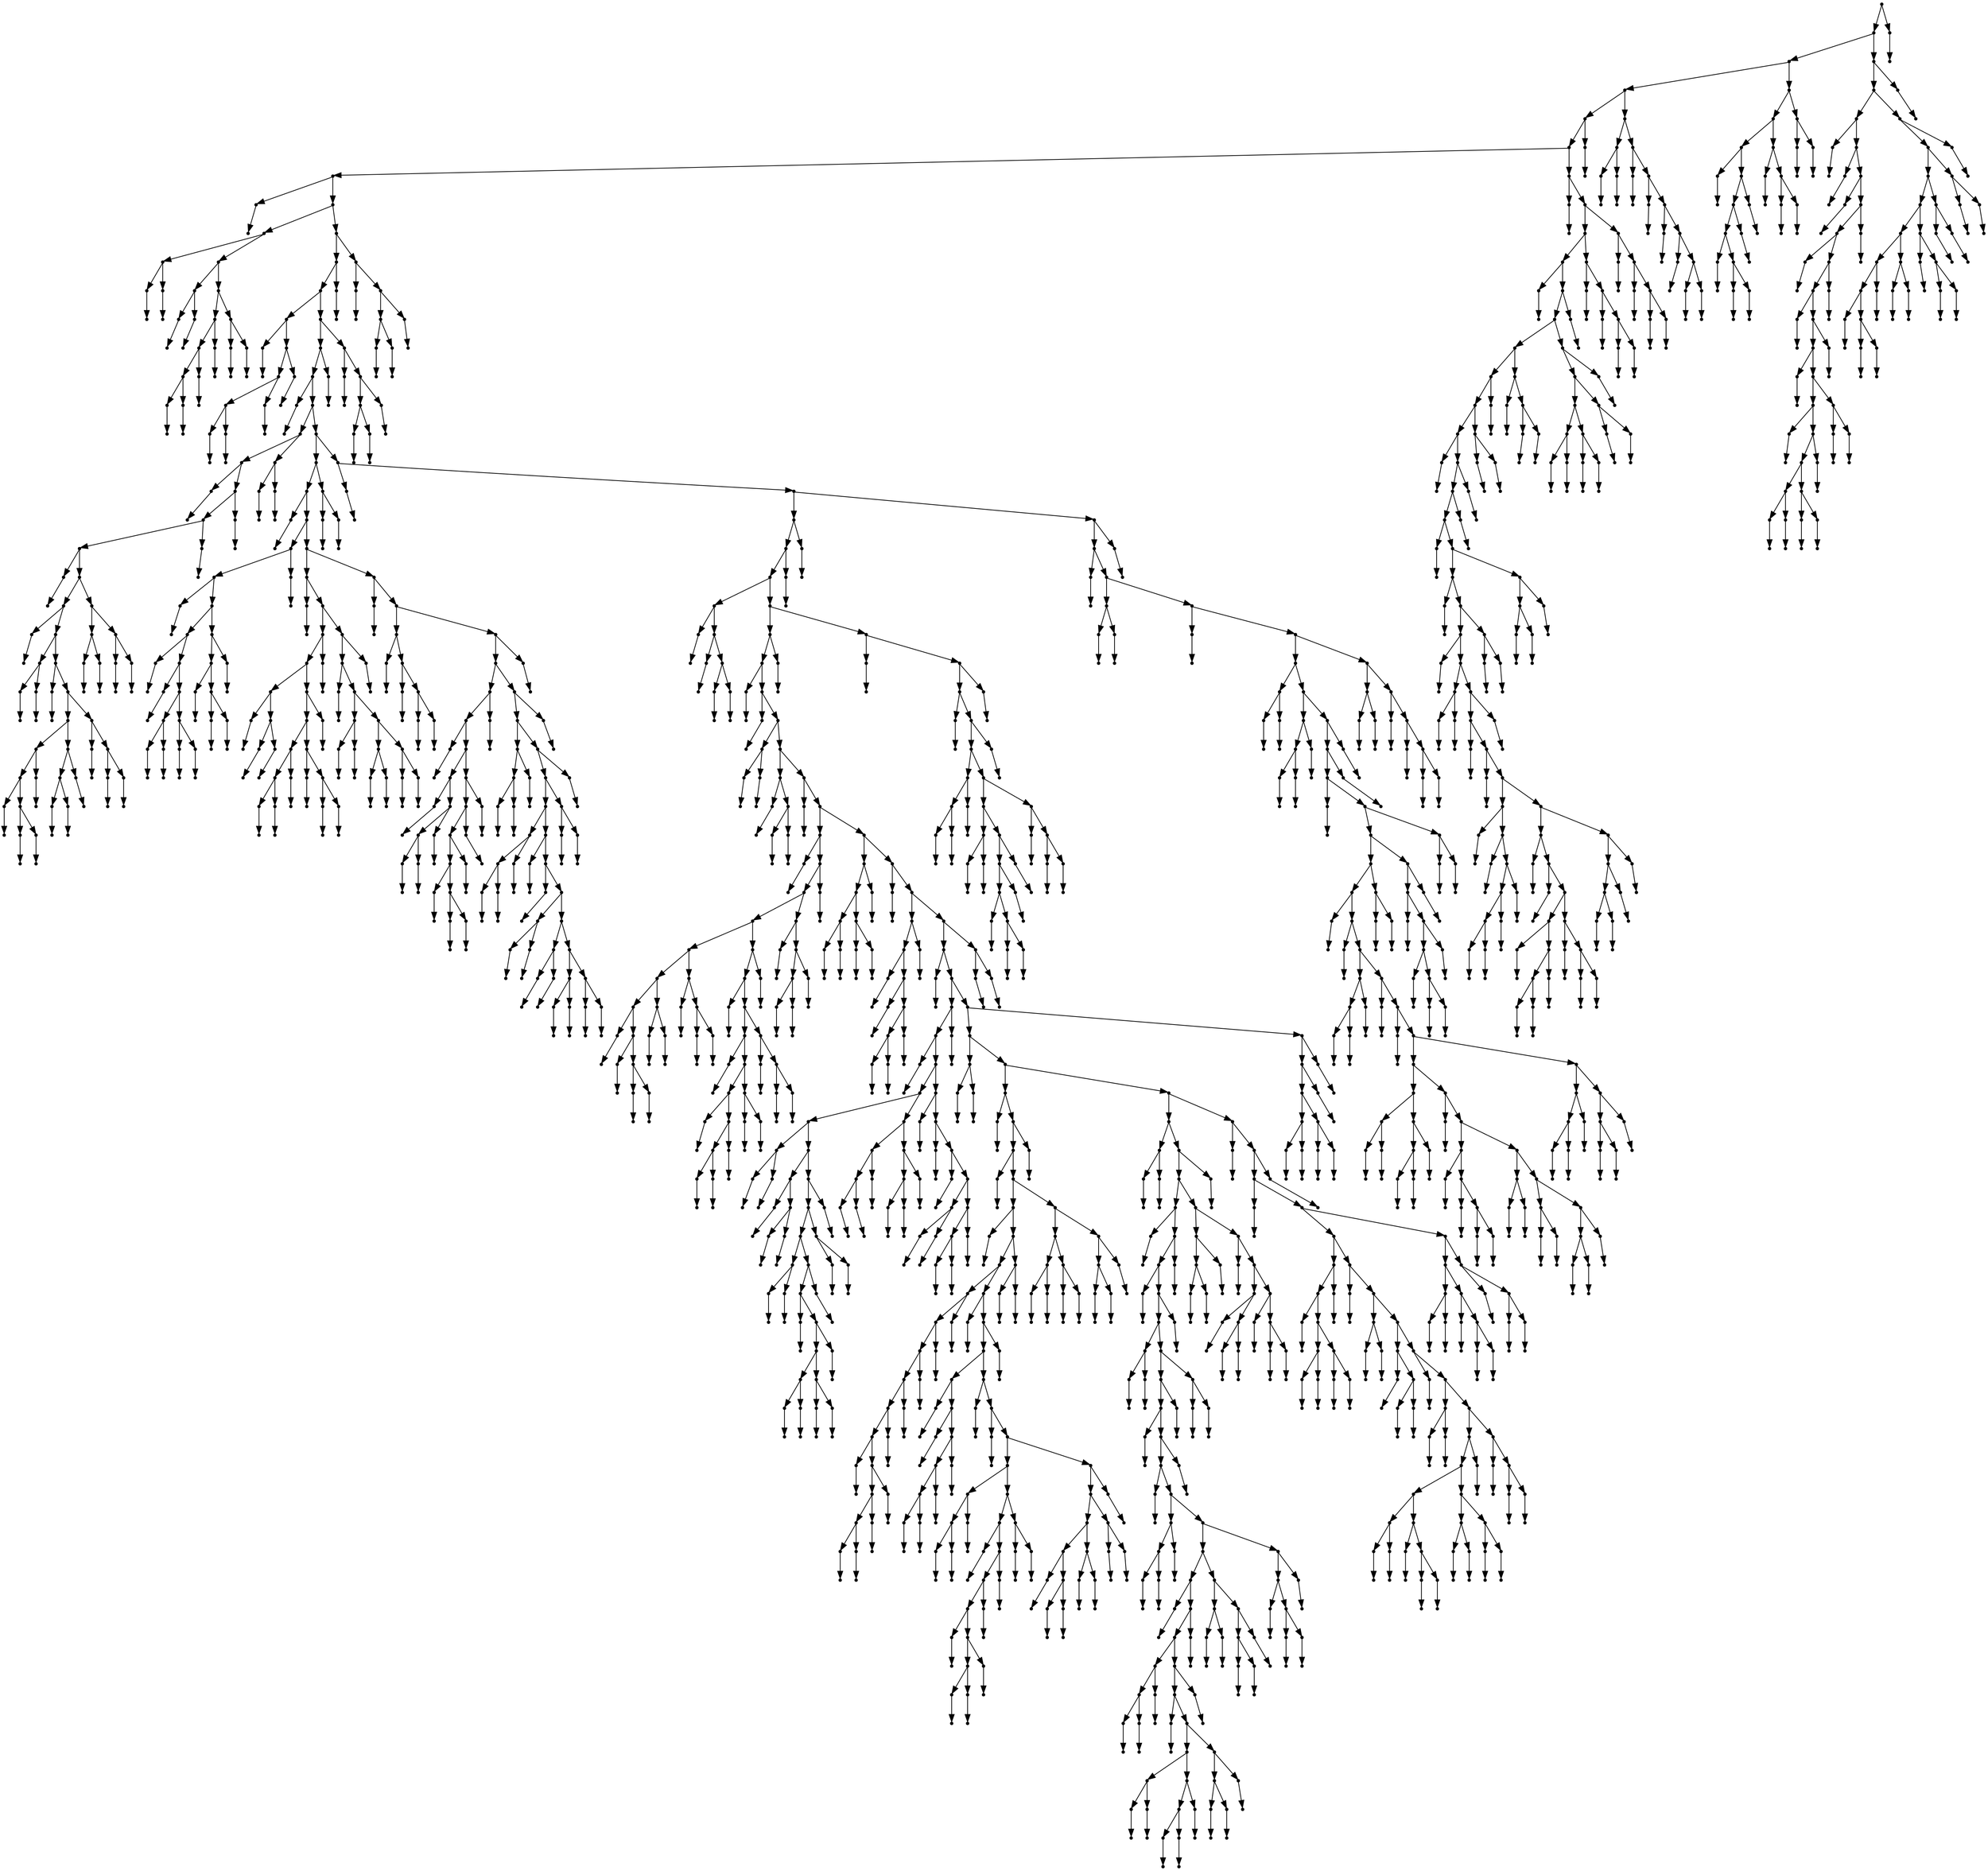 digraph {
  1663 [shape=point];
  1660 [shape=point];
  1564 [shape=point];
  1531 [shape=point];
  1507 [shape=point];
  1504 [shape=point];
  1327 [shape=point];
  1 [shape=point];
  0 [shape=point];
  1326 [shape=point];
  30 [shape=point];
  6 [shape=point];
  3 [shape=point];
  2 [shape=point];
  5 [shape=point];
  4 [shape=point];
  29 [shape=point];
  11 [shape=point];
  8 [shape=point];
  7 [shape=point];
  10 [shape=point];
  9 [shape=point];
  28 [shape=point];
  22 [shape=point];
  19 [shape=point];
  16 [shape=point];
  13 [shape=point];
  12 [shape=point];
  15 [shape=point];
  14 [shape=point];
  18 [shape=point];
  17 [shape=point];
  21 [shape=point];
  20 [shape=point];
  27 [shape=point];
  24 [shape=point];
  23 [shape=point];
  26 [shape=point];
  25 [shape=point];
  1325 [shape=point];
  1313 [shape=point];
  1310 [shape=point];
  44 [shape=point];
  32 [shape=point];
  31 [shape=point];
  43 [shape=point];
  40 [shape=point];
  37 [shape=point];
  34 [shape=point];
  33 [shape=point];
  36 [shape=point];
  35 [shape=point];
  39 [shape=point];
  38 [shape=point];
  42 [shape=point];
  41 [shape=point];
  1309 [shape=point];
  1297 [shape=point];
  1294 [shape=point];
  46 [shape=point];
  45 [shape=point];
  1293 [shape=point];
  117 [shape=point];
  111 [shape=point];
  48 [shape=point];
  47 [shape=point];
  110 [shape=point];
  107 [shape=point];
  104 [shape=point];
  50 [shape=point];
  49 [shape=point];
  103 [shape=point];
  91 [shape=point];
  52 [shape=point];
  51 [shape=point];
  90 [shape=point];
  57 [shape=point];
  54 [shape=point];
  53 [shape=point];
  56 [shape=point];
  55 [shape=point];
  89 [shape=point];
  59 [shape=point];
  58 [shape=point];
  88 [shape=point];
  79 [shape=point];
  70 [shape=point];
  67 [shape=point];
  61 [shape=point];
  60 [shape=point];
  66 [shape=point];
  63 [shape=point];
  62 [shape=point];
  65 [shape=point];
  64 [shape=point];
  69 [shape=point];
  68 [shape=point];
  78 [shape=point];
  75 [shape=point];
  72 [shape=point];
  71 [shape=point];
  74 [shape=point];
  73 [shape=point];
  77 [shape=point];
  76 [shape=point];
  87 [shape=point];
  81 [shape=point];
  80 [shape=point];
  86 [shape=point];
  83 [shape=point];
  82 [shape=point];
  85 [shape=point];
  84 [shape=point];
  102 [shape=point];
  96 [shape=point];
  93 [shape=point];
  92 [shape=point];
  95 [shape=point];
  94 [shape=point];
  101 [shape=point];
  98 [shape=point];
  97 [shape=point];
  100 [shape=point];
  99 [shape=point];
  106 [shape=point];
  105 [shape=point];
  109 [shape=point];
  108 [shape=point];
  116 [shape=point];
  113 [shape=point];
  112 [shape=point];
  115 [shape=point];
  114 [shape=point];
  1292 [shape=point];
  335 [shape=point];
  329 [shape=point];
  119 [shape=point];
  118 [shape=point];
  328 [shape=point];
  154 [shape=point];
  151 [shape=point];
  121 [shape=point];
  120 [shape=point];
  150 [shape=point];
  138 [shape=point];
  123 [shape=point];
  122 [shape=point];
  137 [shape=point];
  125 [shape=point];
  124 [shape=point];
  136 [shape=point];
  130 [shape=point];
  127 [shape=point];
  126 [shape=point];
  129 [shape=point];
  128 [shape=point];
  135 [shape=point];
  132 [shape=point];
  131 [shape=point];
  134 [shape=point];
  133 [shape=point];
  149 [shape=point];
  146 [shape=point];
  140 [shape=point];
  139 [shape=point];
  145 [shape=point];
  142 [shape=point];
  141 [shape=point];
  144 [shape=point];
  143 [shape=point];
  148 [shape=point];
  147 [shape=point];
  153 [shape=point];
  152 [shape=point];
  327 [shape=point];
  213 [shape=point];
  156 [shape=point];
  155 [shape=point];
  212 [shape=point];
  188 [shape=point];
  185 [shape=point];
  164 [shape=point];
  158 [shape=point];
  157 [shape=point];
  163 [shape=point];
  160 [shape=point];
  159 [shape=point];
  162 [shape=point];
  161 [shape=point];
  184 [shape=point];
  181 [shape=point];
  172 [shape=point];
  169 [shape=point];
  166 [shape=point];
  165 [shape=point];
  168 [shape=point];
  167 [shape=point];
  171 [shape=point];
  170 [shape=point];
  180 [shape=point];
  174 [shape=point];
  173 [shape=point];
  179 [shape=point];
  176 [shape=point];
  175 [shape=point];
  178 [shape=point];
  177 [shape=point];
  183 [shape=point];
  182 [shape=point];
  187 [shape=point];
  186 [shape=point];
  211 [shape=point];
  208 [shape=point];
  190 [shape=point];
  189 [shape=point];
  207 [shape=point];
  195 [shape=point];
  192 [shape=point];
  191 [shape=point];
  194 [shape=point];
  193 [shape=point];
  206 [shape=point];
  200 [shape=point];
  197 [shape=point];
  196 [shape=point];
  199 [shape=point];
  198 [shape=point];
  205 [shape=point];
  202 [shape=point];
  201 [shape=point];
  204 [shape=point];
  203 [shape=point];
  210 [shape=point];
  209 [shape=point];
  326 [shape=point];
  215 [shape=point];
  214 [shape=point];
  325 [shape=point];
  226 [shape=point];
  217 [shape=point];
  216 [shape=point];
  225 [shape=point];
  219 [shape=point];
  218 [shape=point];
  224 [shape=point];
  221 [shape=point];
  220 [shape=point];
  223 [shape=point];
  222 [shape=point];
  324 [shape=point];
  321 [shape=point];
  261 [shape=point];
  258 [shape=point];
  228 [shape=point];
  227 [shape=point];
  257 [shape=point];
  239 [shape=point];
  230 [shape=point];
  229 [shape=point];
  238 [shape=point];
  235 [shape=point];
  232 [shape=point];
  231 [shape=point];
  234 [shape=point];
  233 [shape=point];
  237 [shape=point];
  236 [shape=point];
  256 [shape=point];
  253 [shape=point];
  250 [shape=point];
  247 [shape=point];
  241 [shape=point];
  240 [shape=point];
  246 [shape=point];
  243 [shape=point];
  242 [shape=point];
  245 [shape=point];
  244 [shape=point];
  249 [shape=point];
  248 [shape=point];
  252 [shape=point];
  251 [shape=point];
  255 [shape=point];
  254 [shape=point];
  260 [shape=point];
  259 [shape=point];
  320 [shape=point];
  317 [shape=point];
  269 [shape=point];
  266 [shape=point];
  263 [shape=point];
  262 [shape=point];
  265 [shape=point];
  264 [shape=point];
  268 [shape=point];
  267 [shape=point];
  316 [shape=point];
  313 [shape=point];
  307 [shape=point];
  277 [shape=point];
  274 [shape=point];
  271 [shape=point];
  270 [shape=point];
  273 [shape=point];
  272 [shape=point];
  276 [shape=point];
  275 [shape=point];
  306 [shape=point];
  279 [shape=point];
  278 [shape=point];
  305 [shape=point];
  281 [shape=point];
  280 [shape=point];
  304 [shape=point];
  286 [shape=point];
  283 [shape=point];
  282 [shape=point];
  285 [shape=point];
  284 [shape=point];
  303 [shape=point];
  291 [shape=point];
  288 [shape=point];
  287 [shape=point];
  290 [shape=point];
  289 [shape=point];
  302 [shape=point];
  296 [shape=point];
  293 [shape=point];
  292 [shape=point];
  295 [shape=point];
  294 [shape=point];
  301 [shape=point];
  298 [shape=point];
  297 [shape=point];
  300 [shape=point];
  299 [shape=point];
  312 [shape=point];
  309 [shape=point];
  308 [shape=point];
  311 [shape=point];
  310 [shape=point];
  315 [shape=point];
  314 [shape=point];
  319 [shape=point];
  318 [shape=point];
  323 [shape=point];
  322 [shape=point];
  334 [shape=point];
  331 [shape=point];
  330 [shape=point];
  333 [shape=point];
  332 [shape=point];
  1291 [shape=point];
  337 [shape=point];
  336 [shape=point];
  1290 [shape=point];
  1113 [shape=point];
  1110 [shape=point];
  1107 [shape=point];
  348 [shape=point];
  339 [shape=point];
  338 [shape=point];
  347 [shape=point];
  341 [shape=point];
  340 [shape=point];
  346 [shape=point];
  343 [shape=point];
  342 [shape=point];
  345 [shape=point];
  344 [shape=point];
  1106 [shape=point];
  1055 [shape=point];
  1052 [shape=point];
  350 [shape=point];
  349 [shape=point];
  1051 [shape=point];
  352 [shape=point];
  351 [shape=point];
  1050 [shape=point];
  357 [shape=point];
  354 [shape=point];
  353 [shape=point];
  356 [shape=point];
  355 [shape=point];
  1049 [shape=point];
  365 [shape=point];
  359 [shape=point];
  358 [shape=point];
  364 [shape=point];
  361 [shape=point];
  360 [shape=point];
  363 [shape=point];
  362 [shape=point];
  1048 [shape=point];
  367 [shape=point];
  366 [shape=point];
  1047 [shape=point];
  447 [shape=point];
  369 [shape=point];
  368 [shape=point];
  446 [shape=point];
  443 [shape=point];
  431 [shape=point];
  395 [shape=point];
  386 [shape=point];
  380 [shape=point];
  371 [shape=point];
  370 [shape=point];
  379 [shape=point];
  373 [shape=point];
  372 [shape=point];
  378 [shape=point];
  375 [shape=point];
  374 [shape=point];
  377 [shape=point];
  376 [shape=point];
  385 [shape=point];
  382 [shape=point];
  381 [shape=point];
  384 [shape=point];
  383 [shape=point];
  394 [shape=point];
  388 [shape=point];
  387 [shape=point];
  393 [shape=point];
  390 [shape=point];
  389 [shape=point];
  392 [shape=point];
  391 [shape=point];
  430 [shape=point];
  427 [shape=point];
  397 [shape=point];
  396 [shape=point];
  426 [shape=point];
  417 [shape=point];
  399 [shape=point];
  398 [shape=point];
  416 [shape=point];
  410 [shape=point];
  401 [shape=point];
  400 [shape=point];
  409 [shape=point];
  406 [shape=point];
  403 [shape=point];
  402 [shape=point];
  405 [shape=point];
  404 [shape=point];
  408 [shape=point];
  407 [shape=point];
  415 [shape=point];
  412 [shape=point];
  411 [shape=point];
  414 [shape=point];
  413 [shape=point];
  425 [shape=point];
  419 [shape=point];
  418 [shape=point];
  424 [shape=point];
  421 [shape=point];
  420 [shape=point];
  423 [shape=point];
  422 [shape=point];
  429 [shape=point];
  428 [shape=point];
  442 [shape=point];
  433 [shape=point];
  432 [shape=point];
  441 [shape=point];
  438 [shape=point];
  435 [shape=point];
  434 [shape=point];
  437 [shape=point];
  436 [shape=point];
  440 [shape=point];
  439 [shape=point];
  445 [shape=point];
  444 [shape=point];
  1046 [shape=point];
  461 [shape=point];
  458 [shape=point];
  452 [shape=point];
  449 [shape=point];
  448 [shape=point];
  451 [shape=point];
  450 [shape=point];
  457 [shape=point];
  454 [shape=point];
  453 [shape=point];
  456 [shape=point];
  455 [shape=point];
  460 [shape=point];
  459 [shape=point];
  1045 [shape=point];
  463 [shape=point];
  462 [shape=point];
  1044 [shape=point];
  480 [shape=point];
  477 [shape=point];
  465 [shape=point];
  464 [shape=point];
  476 [shape=point];
  467 [shape=point];
  466 [shape=point];
  475 [shape=point];
  472 [shape=point];
  469 [shape=point];
  468 [shape=point];
  471 [shape=point];
  470 [shape=point];
  474 [shape=point];
  473 [shape=point];
  479 [shape=point];
  478 [shape=point];
  1043 [shape=point];
  1037 [shape=point];
  482 [shape=point];
  481 [shape=point];
  1036 [shape=point];
  580 [shape=point];
  577 [shape=point];
  484 [shape=point];
  483 [shape=point];
  576 [shape=point];
  552 [shape=point];
  534 [shape=point];
  489 [shape=point];
  486 [shape=point];
  485 [shape=point];
  488 [shape=point];
  487 [shape=point];
  533 [shape=point];
  497 [shape=point];
  491 [shape=point];
  490 [shape=point];
  496 [shape=point];
  493 [shape=point];
  492 [shape=point];
  495 [shape=point];
  494 [shape=point];
  532 [shape=point];
  529 [shape=point];
  523 [shape=point];
  502 [shape=point];
  499 [shape=point];
  498 [shape=point];
  501 [shape=point];
  500 [shape=point];
  522 [shape=point];
  519 [shape=point];
  504 [shape=point];
  503 [shape=point];
  518 [shape=point];
  515 [shape=point];
  509 [shape=point];
  506 [shape=point];
  505 [shape=point];
  508 [shape=point];
  507 [shape=point];
  514 [shape=point];
  511 [shape=point];
  510 [shape=point];
  513 [shape=point];
  512 [shape=point];
  517 [shape=point];
  516 [shape=point];
  521 [shape=point];
  520 [shape=point];
  528 [shape=point];
  525 [shape=point];
  524 [shape=point];
  527 [shape=point];
  526 [shape=point];
  531 [shape=point];
  530 [shape=point];
  551 [shape=point];
  542 [shape=point];
  539 [shape=point];
  536 [shape=point];
  535 [shape=point];
  538 [shape=point];
  537 [shape=point];
  541 [shape=point];
  540 [shape=point];
  550 [shape=point];
  547 [shape=point];
  544 [shape=point];
  543 [shape=point];
  546 [shape=point];
  545 [shape=point];
  549 [shape=point];
  548 [shape=point];
  575 [shape=point];
  554 [shape=point];
  553 [shape=point];
  574 [shape=point];
  556 [shape=point];
  555 [shape=point];
  573 [shape=point];
  558 [shape=point];
  557 [shape=point];
  572 [shape=point];
  563 [shape=point];
  560 [shape=point];
  559 [shape=point];
  562 [shape=point];
  561 [shape=point];
  571 [shape=point];
  568 [shape=point];
  565 [shape=point];
  564 [shape=point];
  567 [shape=point];
  566 [shape=point];
  570 [shape=point];
  569 [shape=point];
  579 [shape=point];
  578 [shape=point];
  1035 [shape=point];
  1017 [shape=point];
  585 [shape=point];
  582 [shape=point];
  581 [shape=point];
  584 [shape=point];
  583 [shape=point];
  1016 [shape=point];
  743 [shape=point];
  587 [shape=point];
  586 [shape=point];
  742 [shape=point];
  739 [shape=point];
  589 [shape=point];
  588 [shape=point];
  738 [shape=point];
  717 [shape=point];
  591 [shape=point];
  590 [shape=point];
  716 [shape=point];
  710 [shape=point];
  620 [shape=point];
  617 [shape=point];
  614 [shape=point];
  611 [shape=point];
  608 [shape=point];
  605 [shape=point];
  593 [shape=point];
  592 [shape=point];
  604 [shape=point];
  601 [shape=point];
  598 [shape=point];
  595 [shape=point];
  594 [shape=point];
  597 [shape=point];
  596 [shape=point];
  600 [shape=point];
  599 [shape=point];
  603 [shape=point];
  602 [shape=point];
  607 [shape=point];
  606 [shape=point];
  610 [shape=point];
  609 [shape=point];
  613 [shape=point];
  612 [shape=point];
  616 [shape=point];
  615 [shape=point];
  619 [shape=point];
  618 [shape=point];
  709 [shape=point];
  622 [shape=point];
  621 [shape=point];
  708 [shape=point];
  705 [shape=point];
  639 [shape=point];
  624 [shape=point];
  623 [shape=point];
  638 [shape=point];
  626 [shape=point];
  625 [shape=point];
  637 [shape=point];
  634 [shape=point];
  631 [shape=point];
  628 [shape=point];
  627 [shape=point];
  630 [shape=point];
  629 [shape=point];
  633 [shape=point];
  632 [shape=point];
  636 [shape=point];
  635 [shape=point];
  704 [shape=point];
  641 [shape=point];
  640 [shape=point];
  703 [shape=point];
  643 [shape=point];
  642 [shape=point];
  702 [shape=point];
  678 [shape=point];
  651 [shape=point];
  648 [shape=point];
  645 [shape=point];
  644 [shape=point];
  647 [shape=point];
  646 [shape=point];
  650 [shape=point];
  649 [shape=point];
  677 [shape=point];
  671 [shape=point];
  653 [shape=point];
  652 [shape=point];
  670 [shape=point];
  667 [shape=point];
  664 [shape=point];
  655 [shape=point];
  654 [shape=point];
  663 [shape=point];
  660 [shape=point];
  657 [shape=point];
  656 [shape=point];
  659 [shape=point];
  658 [shape=point];
  662 [shape=point];
  661 [shape=point];
  666 [shape=point];
  665 [shape=point];
  669 [shape=point];
  668 [shape=point];
  676 [shape=point];
  673 [shape=point];
  672 [shape=point];
  675 [shape=point];
  674 [shape=point];
  701 [shape=point];
  698 [shape=point];
  692 [shape=point];
  686 [shape=point];
  680 [shape=point];
  679 [shape=point];
  685 [shape=point];
  682 [shape=point];
  681 [shape=point];
  684 [shape=point];
  683 [shape=point];
  691 [shape=point];
  688 [shape=point];
  687 [shape=point];
  690 [shape=point];
  689 [shape=point];
  697 [shape=point];
  694 [shape=point];
  693 [shape=point];
  696 [shape=point];
  695 [shape=point];
  700 [shape=point];
  699 [shape=point];
  707 [shape=point];
  706 [shape=point];
  715 [shape=point];
  712 [shape=point];
  711 [shape=point];
  714 [shape=point];
  713 [shape=point];
  737 [shape=point];
  728 [shape=point];
  722 [shape=point];
  719 [shape=point];
  718 [shape=point];
  721 [shape=point];
  720 [shape=point];
  727 [shape=point];
  724 [shape=point];
  723 [shape=point];
  726 [shape=point];
  725 [shape=point];
  736 [shape=point];
  733 [shape=point];
  730 [shape=point];
  729 [shape=point];
  732 [shape=point];
  731 [shape=point];
  735 [shape=point];
  734 [shape=point];
  741 [shape=point];
  740 [shape=point];
  1015 [shape=point];
  898 [shape=point];
  748 [shape=point];
  745 [shape=point];
  744 [shape=point];
  747 [shape=point];
  746 [shape=point];
  897 [shape=point];
  894 [shape=point];
  864 [shape=point];
  750 [shape=point];
  749 [shape=point];
  863 [shape=point];
  860 [shape=point];
  752 [shape=point];
  751 [shape=point];
  859 [shape=point];
  856 [shape=point];
  757 [shape=point];
  754 [shape=point];
  753 [shape=point];
  756 [shape=point];
  755 [shape=point];
  855 [shape=point];
  849 [shape=point];
  846 [shape=point];
  759 [shape=point];
  758 [shape=point];
  845 [shape=point];
  842 [shape=point];
  761 [shape=point];
  760 [shape=point];
  841 [shape=point];
  769 [shape=point];
  766 [shape=point];
  763 [shape=point];
  762 [shape=point];
  765 [shape=point];
  764 [shape=point];
  768 [shape=point];
  767 [shape=point];
  840 [shape=point];
  828 [shape=point];
  813 [shape=point];
  771 [shape=point];
  770 [shape=point];
  812 [shape=point];
  809 [shape=point];
  779 [shape=point];
  776 [shape=point];
  773 [shape=point];
  772 [shape=point];
  775 [shape=point];
  774 [shape=point];
  778 [shape=point];
  777 [shape=point];
  808 [shape=point];
  805 [shape=point];
  781 [shape=point];
  780 [shape=point];
  804 [shape=point];
  795 [shape=point];
  786 [shape=point];
  783 [shape=point];
  782 [shape=point];
  785 [shape=point];
  784 [shape=point];
  794 [shape=point];
  791 [shape=point];
  788 [shape=point];
  787 [shape=point];
  790 [shape=point];
  789 [shape=point];
  793 [shape=point];
  792 [shape=point];
  803 [shape=point];
  800 [shape=point];
  797 [shape=point];
  796 [shape=point];
  799 [shape=point];
  798 [shape=point];
  802 [shape=point];
  801 [shape=point];
  807 [shape=point];
  806 [shape=point];
  811 [shape=point];
  810 [shape=point];
  827 [shape=point];
  818 [shape=point];
  815 [shape=point];
  814 [shape=point];
  817 [shape=point];
  816 [shape=point];
  826 [shape=point];
  823 [shape=point];
  820 [shape=point];
  819 [shape=point];
  822 [shape=point];
  821 [shape=point];
  825 [shape=point];
  824 [shape=point];
  839 [shape=point];
  836 [shape=point];
  830 [shape=point];
  829 [shape=point];
  835 [shape=point];
  832 [shape=point];
  831 [shape=point];
  834 [shape=point];
  833 [shape=point];
  838 [shape=point];
  837 [shape=point];
  844 [shape=point];
  843 [shape=point];
  848 [shape=point];
  847 [shape=point];
  854 [shape=point];
  851 [shape=point];
  850 [shape=point];
  853 [shape=point];
  852 [shape=point];
  858 [shape=point];
  857 [shape=point];
  862 [shape=point];
  861 [shape=point];
  893 [shape=point];
  872 [shape=point];
  869 [shape=point];
  866 [shape=point];
  865 [shape=point];
  868 [shape=point];
  867 [shape=point];
  871 [shape=point];
  870 [shape=point];
  892 [shape=point];
  874 [shape=point];
  873 [shape=point];
  891 [shape=point];
  882 [shape=point];
  876 [shape=point];
  875 [shape=point];
  881 [shape=point];
  878 [shape=point];
  877 [shape=point];
  880 [shape=point];
  879 [shape=point];
  890 [shape=point];
  884 [shape=point];
  883 [shape=point];
  889 [shape=point];
  886 [shape=point];
  885 [shape=point];
  888 [shape=point];
  887 [shape=point];
  896 [shape=point];
  895 [shape=point];
  1014 [shape=point];
  900 [shape=point];
  899 [shape=point];
  1013 [shape=point];
  1010 [shape=point];
  902 [shape=point];
  901 [shape=point];
  1009 [shape=point];
  985 [shape=point];
  919 [shape=point];
  916 [shape=point];
  904 [shape=point];
  903 [shape=point];
  915 [shape=point];
  909 [shape=point];
  906 [shape=point];
  905 [shape=point];
  908 [shape=point];
  907 [shape=point];
  914 [shape=point];
  911 [shape=point];
  910 [shape=point];
  913 [shape=point];
  912 [shape=point];
  918 [shape=point];
  917 [shape=point];
  984 [shape=point];
  921 [shape=point];
  920 [shape=point];
  983 [shape=point];
  926 [shape=point];
  923 [shape=point];
  922 [shape=point];
  925 [shape=point];
  924 [shape=point];
  982 [shape=point];
  934 [shape=point];
  928 [shape=point];
  927 [shape=point];
  933 [shape=point];
  930 [shape=point];
  929 [shape=point];
  932 [shape=point];
  931 [shape=point];
  981 [shape=point];
  936 [shape=point];
  935 [shape=point];
  980 [shape=point];
  941 [shape=point];
  938 [shape=point];
  937 [shape=point];
  940 [shape=point];
  939 [shape=point];
  979 [shape=point];
  970 [shape=point];
  967 [shape=point];
  955 [shape=point];
  946 [shape=point];
  943 [shape=point];
  942 [shape=point];
  945 [shape=point];
  944 [shape=point];
  954 [shape=point];
  948 [shape=point];
  947 [shape=point];
  953 [shape=point];
  950 [shape=point];
  949 [shape=point];
  952 [shape=point];
  951 [shape=point];
  966 [shape=point];
  960 [shape=point];
  957 [shape=point];
  956 [shape=point];
  959 [shape=point];
  958 [shape=point];
  965 [shape=point];
  962 [shape=point];
  961 [shape=point];
  964 [shape=point];
  963 [shape=point];
  969 [shape=point];
  968 [shape=point];
  978 [shape=point];
  972 [shape=point];
  971 [shape=point];
  977 [shape=point];
  974 [shape=point];
  973 [shape=point];
  976 [shape=point];
  975 [shape=point];
  1008 [shape=point];
  999 [shape=point];
  990 [shape=point];
  987 [shape=point];
  986 [shape=point];
  989 [shape=point];
  988 [shape=point];
  998 [shape=point];
  992 [shape=point];
  991 [shape=point];
  997 [shape=point];
  994 [shape=point];
  993 [shape=point];
  996 [shape=point];
  995 [shape=point];
  1007 [shape=point];
  1001 [shape=point];
  1000 [shape=point];
  1006 [shape=point];
  1003 [shape=point];
  1002 [shape=point];
  1005 [shape=point];
  1004 [shape=point];
  1012 [shape=point];
  1011 [shape=point];
  1034 [shape=point];
  1031 [shape=point];
  1028 [shape=point];
  1022 [shape=point];
  1019 [shape=point];
  1018 [shape=point];
  1021 [shape=point];
  1020 [shape=point];
  1027 [shape=point];
  1024 [shape=point];
  1023 [shape=point];
  1026 [shape=point];
  1025 [shape=point];
  1030 [shape=point];
  1029 [shape=point];
  1033 [shape=point];
  1032 [shape=point];
  1042 [shape=point];
  1039 [shape=point];
  1038 [shape=point];
  1041 [shape=point];
  1040 [shape=point];
  1054 [shape=point];
  1053 [shape=point];
  1105 [shape=point];
  1057 [shape=point];
  1056 [shape=point];
  1104 [shape=point];
  1101 [shape=point];
  1059 [shape=point];
  1058 [shape=point];
  1100 [shape=point];
  1097 [shape=point];
  1067 [shape=point];
  1064 [shape=point];
  1061 [shape=point];
  1060 [shape=point];
  1063 [shape=point];
  1062 [shape=point];
  1066 [shape=point];
  1065 [shape=point];
  1096 [shape=point];
  1087 [shape=point];
  1072 [shape=point];
  1069 [shape=point];
  1068 [shape=point];
  1071 [shape=point];
  1070 [shape=point];
  1086 [shape=point];
  1083 [shape=point];
  1080 [shape=point];
  1074 [shape=point];
  1073 [shape=point];
  1079 [shape=point];
  1076 [shape=point];
  1075 [shape=point];
  1078 [shape=point];
  1077 [shape=point];
  1082 [shape=point];
  1081 [shape=point];
  1085 [shape=point];
  1084 [shape=point];
  1095 [shape=point];
  1089 [shape=point];
  1088 [shape=point];
  1094 [shape=point];
  1091 [shape=point];
  1090 [shape=point];
  1093 [shape=point];
  1092 [shape=point];
  1099 [shape=point];
  1098 [shape=point];
  1103 [shape=point];
  1102 [shape=point];
  1109 [shape=point];
  1108 [shape=point];
  1112 [shape=point];
  1111 [shape=point];
  1289 [shape=point];
  1286 [shape=point];
  1115 [shape=point];
  1114 [shape=point];
  1285 [shape=point];
  1120 [shape=point];
  1117 [shape=point];
  1116 [shape=point];
  1119 [shape=point];
  1118 [shape=point];
  1284 [shape=point];
  1122 [shape=point];
  1121 [shape=point];
  1283 [shape=point];
  1265 [shape=point];
  1127 [shape=point];
  1124 [shape=point];
  1123 [shape=point];
  1126 [shape=point];
  1125 [shape=point];
  1264 [shape=point];
  1135 [shape=point];
  1132 [shape=point];
  1129 [shape=point];
  1128 [shape=point];
  1131 [shape=point];
  1130 [shape=point];
  1134 [shape=point];
  1133 [shape=point];
  1263 [shape=point];
  1260 [shape=point];
  1257 [shape=point];
  1137 [shape=point];
  1136 [shape=point];
  1256 [shape=point];
  1250 [shape=point];
  1232 [shape=point];
  1226 [shape=point];
  1139 [shape=point];
  1138 [shape=point];
  1225 [shape=point];
  1141 [shape=point];
  1140 [shape=point];
  1224 [shape=point];
  1149 [shape=point];
  1146 [shape=point];
  1143 [shape=point];
  1142 [shape=point];
  1145 [shape=point];
  1144 [shape=point];
  1148 [shape=point];
  1147 [shape=point];
  1223 [shape=point];
  1151 [shape=point];
  1150 [shape=point];
  1222 [shape=point];
  1153 [shape=point];
  1152 [shape=point];
  1221 [shape=point];
  1203 [shape=point];
  1167 [shape=point];
  1158 [shape=point];
  1155 [shape=point];
  1154 [shape=point];
  1157 [shape=point];
  1156 [shape=point];
  1166 [shape=point];
  1163 [shape=point];
  1160 [shape=point];
  1159 [shape=point];
  1162 [shape=point];
  1161 [shape=point];
  1165 [shape=point];
  1164 [shape=point];
  1202 [shape=point];
  1169 [shape=point];
  1168 [shape=point];
  1201 [shape=point];
  1180 [shape=point];
  1171 [shape=point];
  1170 [shape=point];
  1179 [shape=point];
  1173 [shape=point];
  1172 [shape=point];
  1178 [shape=point];
  1175 [shape=point];
  1174 [shape=point];
  1177 [shape=point];
  1176 [shape=point];
  1200 [shape=point];
  1185 [shape=point];
  1182 [shape=point];
  1181 [shape=point];
  1184 [shape=point];
  1183 [shape=point];
  1199 [shape=point];
  1190 [shape=point];
  1187 [shape=point];
  1186 [shape=point];
  1189 [shape=point];
  1188 [shape=point];
  1198 [shape=point];
  1195 [shape=point];
  1192 [shape=point];
  1191 [shape=point];
  1194 [shape=point];
  1193 [shape=point];
  1197 [shape=point];
  1196 [shape=point];
  1220 [shape=point];
  1211 [shape=point];
  1208 [shape=point];
  1205 [shape=point];
  1204 [shape=point];
  1207 [shape=point];
  1206 [shape=point];
  1210 [shape=point];
  1209 [shape=point];
  1219 [shape=point];
  1216 [shape=point];
  1213 [shape=point];
  1212 [shape=point];
  1215 [shape=point];
  1214 [shape=point];
  1218 [shape=point];
  1217 [shape=point];
  1231 [shape=point];
  1228 [shape=point];
  1227 [shape=point];
  1230 [shape=point];
  1229 [shape=point];
  1249 [shape=point];
  1246 [shape=point];
  1234 [shape=point];
  1233 [shape=point];
  1245 [shape=point];
  1242 [shape=point];
  1236 [shape=point];
  1235 [shape=point];
  1241 [shape=point];
  1238 [shape=point];
  1237 [shape=point];
  1240 [shape=point];
  1239 [shape=point];
  1244 [shape=point];
  1243 [shape=point];
  1248 [shape=point];
  1247 [shape=point];
  1255 [shape=point];
  1252 [shape=point];
  1251 [shape=point];
  1254 [shape=point];
  1253 [shape=point];
  1259 [shape=point];
  1258 [shape=point];
  1262 [shape=point];
  1261 [shape=point];
  1282 [shape=point];
  1270 [shape=point];
  1267 [shape=point];
  1266 [shape=point];
  1269 [shape=point];
  1268 [shape=point];
  1281 [shape=point];
  1272 [shape=point];
  1271 [shape=point];
  1280 [shape=point];
  1274 [shape=point];
  1273 [shape=point];
  1279 [shape=point];
  1276 [shape=point];
  1275 [shape=point];
  1278 [shape=point];
  1277 [shape=point];
  1288 [shape=point];
  1287 [shape=point];
  1296 [shape=point];
  1295 [shape=point];
  1308 [shape=point];
  1299 [shape=point];
  1298 [shape=point];
  1307 [shape=point];
  1304 [shape=point];
  1301 [shape=point];
  1300 [shape=point];
  1303 [shape=point];
  1302 [shape=point];
  1306 [shape=point];
  1305 [shape=point];
  1312 [shape=point];
  1311 [shape=point];
  1324 [shape=point];
  1315 [shape=point];
  1314 [shape=point];
  1323 [shape=point];
  1320 [shape=point];
  1317 [shape=point];
  1316 [shape=point];
  1319 [shape=point];
  1318 [shape=point];
  1322 [shape=point];
  1321 [shape=point];
  1503 [shape=point];
  1329 [shape=point];
  1328 [shape=point];
  1502 [shape=point];
  1490 [shape=point];
  1478 [shape=point];
  1331 [shape=point];
  1330 [shape=point];
  1477 [shape=point];
  1474 [shape=point];
  1453 [shape=point];
  1444 [shape=point];
  1441 [shape=point];
  1435 [shape=point];
  1333 [shape=point];
  1332 [shape=point];
  1434 [shape=point];
  1431 [shape=point];
  1428 [shape=point];
  1335 [shape=point];
  1334 [shape=point];
  1427 [shape=point];
  1418 [shape=point];
  1337 [shape=point];
  1336 [shape=point];
  1417 [shape=point];
  1411 [shape=point];
  1339 [shape=point];
  1338 [shape=point];
  1410 [shape=point];
  1344 [shape=point];
  1341 [shape=point];
  1340 [shape=point];
  1343 [shape=point];
  1342 [shape=point];
  1409 [shape=point];
  1406 [shape=point];
  1346 [shape=point];
  1345 [shape=point];
  1405 [shape=point];
  1348 [shape=point];
  1347 [shape=point];
  1404 [shape=point];
  1365 [shape=point];
  1350 [shape=point];
  1349 [shape=point];
  1364 [shape=point];
  1352 [shape=point];
  1351 [shape=point];
  1363 [shape=point];
  1360 [shape=point];
  1357 [shape=point];
  1354 [shape=point];
  1353 [shape=point];
  1356 [shape=point];
  1355 [shape=point];
  1359 [shape=point];
  1358 [shape=point];
  1362 [shape=point];
  1361 [shape=point];
  1403 [shape=point];
  1391 [shape=point];
  1367 [shape=point];
  1366 [shape=point];
  1390 [shape=point];
  1369 [shape=point];
  1368 [shape=point];
  1389 [shape=point];
  1380 [shape=point];
  1371 [shape=point];
  1370 [shape=point];
  1379 [shape=point];
  1376 [shape=point];
  1373 [shape=point];
  1372 [shape=point];
  1375 [shape=point];
  1374 [shape=point];
  1378 [shape=point];
  1377 [shape=point];
  1388 [shape=point];
  1382 [shape=point];
  1381 [shape=point];
  1387 [shape=point];
  1384 [shape=point];
  1383 [shape=point];
  1386 [shape=point];
  1385 [shape=point];
  1402 [shape=point];
  1399 [shape=point];
  1396 [shape=point];
  1393 [shape=point];
  1392 [shape=point];
  1395 [shape=point];
  1394 [shape=point];
  1398 [shape=point];
  1397 [shape=point];
  1401 [shape=point];
  1400 [shape=point];
  1408 [shape=point];
  1407 [shape=point];
  1416 [shape=point];
  1413 [shape=point];
  1412 [shape=point];
  1415 [shape=point];
  1414 [shape=point];
  1426 [shape=point];
  1423 [shape=point];
  1420 [shape=point];
  1419 [shape=point];
  1422 [shape=point];
  1421 [shape=point];
  1425 [shape=point];
  1424 [shape=point];
  1430 [shape=point];
  1429 [shape=point];
  1433 [shape=point];
  1432 [shape=point];
  1440 [shape=point];
  1437 [shape=point];
  1436 [shape=point];
  1439 [shape=point];
  1438 [shape=point];
  1443 [shape=point];
  1442 [shape=point];
  1452 [shape=point];
  1446 [shape=point];
  1445 [shape=point];
  1451 [shape=point];
  1448 [shape=point];
  1447 [shape=point];
  1450 [shape=point];
  1449 [shape=point];
  1473 [shape=point];
  1470 [shape=point];
  1464 [shape=point];
  1458 [shape=point];
  1455 [shape=point];
  1454 [shape=point];
  1457 [shape=point];
  1456 [shape=point];
  1463 [shape=point];
  1460 [shape=point];
  1459 [shape=point];
  1462 [shape=point];
  1461 [shape=point];
  1469 [shape=point];
  1466 [shape=point];
  1465 [shape=point];
  1468 [shape=point];
  1467 [shape=point];
  1472 [shape=point];
  1471 [shape=point];
  1476 [shape=point];
  1475 [shape=point];
  1489 [shape=point];
  1480 [shape=point];
  1479 [shape=point];
  1488 [shape=point];
  1482 [shape=point];
  1481 [shape=point];
  1487 [shape=point];
  1484 [shape=point];
  1483 [shape=point];
  1486 [shape=point];
  1485 [shape=point];
  1501 [shape=point];
  1492 [shape=point];
  1491 [shape=point];
  1500 [shape=point];
  1494 [shape=point];
  1493 [shape=point];
  1499 [shape=point];
  1496 [shape=point];
  1495 [shape=point];
  1498 [shape=point];
  1497 [shape=point];
  1506 [shape=point];
  1505 [shape=point];
  1530 [shape=point];
  1512 [shape=point];
  1509 [shape=point];
  1508 [shape=point];
  1511 [shape=point];
  1510 [shape=point];
  1529 [shape=point];
  1514 [shape=point];
  1513 [shape=point];
  1528 [shape=point];
  1516 [shape=point];
  1515 [shape=point];
  1527 [shape=point];
  1518 [shape=point];
  1517 [shape=point];
  1526 [shape=point];
  1520 [shape=point];
  1519 [shape=point];
  1525 [shape=point];
  1522 [shape=point];
  1521 [shape=point];
  1524 [shape=point];
  1523 [shape=point];
  1563 [shape=point];
  1557 [shape=point];
  1548 [shape=point];
  1533 [shape=point];
  1532 [shape=point];
  1547 [shape=point];
  1544 [shape=point];
  1541 [shape=point];
  1535 [shape=point];
  1534 [shape=point];
  1540 [shape=point];
  1537 [shape=point];
  1536 [shape=point];
  1539 [shape=point];
  1538 [shape=point];
  1543 [shape=point];
  1542 [shape=point];
  1546 [shape=point];
  1545 [shape=point];
  1556 [shape=point];
  1550 [shape=point];
  1549 [shape=point];
  1555 [shape=point];
  1552 [shape=point];
  1551 [shape=point];
  1554 [shape=point];
  1553 [shape=point];
  1562 [shape=point];
  1559 [shape=point];
  1558 [shape=point];
  1561 [shape=point];
  1560 [shape=point];
  1659 [shape=point];
  1656 [shape=point];
  1614 [shape=point];
  1566 [shape=point];
  1565 [shape=point];
  1613 [shape=point];
  1568 [shape=point];
  1567 [shape=point];
  1612 [shape=point];
  1570 [shape=point];
  1569 [shape=point];
  1611 [shape=point];
  1608 [shape=point];
  1572 [shape=point];
  1571 [shape=point];
  1607 [shape=point];
  1604 [shape=point];
  1574 [shape=point];
  1573 [shape=point];
  1603 [shape=point];
  1600 [shape=point];
  1576 [shape=point];
  1575 [shape=point];
  1599 [shape=point];
  1593 [shape=point];
  1578 [shape=point];
  1577 [shape=point];
  1592 [shape=point];
  1589 [shape=point];
  1583 [shape=point];
  1580 [shape=point];
  1579 [shape=point];
  1582 [shape=point];
  1581 [shape=point];
  1588 [shape=point];
  1585 [shape=point];
  1584 [shape=point];
  1587 [shape=point];
  1586 [shape=point];
  1591 [shape=point];
  1590 [shape=point];
  1598 [shape=point];
  1595 [shape=point];
  1594 [shape=point];
  1597 [shape=point];
  1596 [shape=point];
  1602 [shape=point];
  1601 [shape=point];
  1606 [shape=point];
  1605 [shape=point];
  1610 [shape=point];
  1609 [shape=point];
  1655 [shape=point];
  1652 [shape=point];
  1646 [shape=point];
  1640 [shape=point];
  1631 [shape=point];
  1625 [shape=point];
  1622 [shape=point];
  1616 [shape=point];
  1615 [shape=point];
  1621 [shape=point];
  1618 [shape=point];
  1617 [shape=point];
  1620 [shape=point];
  1619 [shape=point];
  1624 [shape=point];
  1623 [shape=point];
  1630 [shape=point];
  1627 [shape=point];
  1626 [shape=point];
  1629 [shape=point];
  1628 [shape=point];
  1639 [shape=point];
  1633 [shape=point];
  1632 [shape=point];
  1638 [shape=point];
  1635 [shape=point];
  1634 [shape=point];
  1637 [shape=point];
  1636 [shape=point];
  1645 [shape=point];
  1642 [shape=point];
  1641 [shape=point];
  1644 [shape=point];
  1643 [shape=point];
  1651 [shape=point];
  1648 [shape=point];
  1647 [shape=point];
  1650 [shape=point];
  1649 [shape=point];
  1654 [shape=point];
  1653 [shape=point];
  1658 [shape=point];
  1657 [shape=point];
  1662 [shape=point];
  1661 [shape=point];
1663 -> 1660;
1660 -> 1564;
1564 -> 1531;
1531 -> 1507;
1507 -> 1504;
1504 -> 1327;
1327 -> 1;
1 -> 0;
1327 -> 1326;
1326 -> 30;
30 -> 6;
6 -> 3;
3 -> 2;
6 -> 5;
5 -> 4;
30 -> 29;
29 -> 11;
11 -> 8;
8 -> 7;
11 -> 10;
10 -> 9;
29 -> 28;
28 -> 22;
22 -> 19;
19 -> 16;
16 -> 13;
13 -> 12;
16 -> 15;
15 -> 14;
19 -> 18;
18 -> 17;
22 -> 21;
21 -> 20;
28 -> 27;
27 -> 24;
24 -> 23;
27 -> 26;
26 -> 25;
1326 -> 1325;
1325 -> 1313;
1313 -> 1310;
1310 -> 44;
44 -> 32;
32 -> 31;
44 -> 43;
43 -> 40;
40 -> 37;
37 -> 34;
34 -> 33;
37 -> 36;
36 -> 35;
40 -> 39;
39 -> 38;
43 -> 42;
42 -> 41;
1310 -> 1309;
1309 -> 1297;
1297 -> 1294;
1294 -> 46;
46 -> 45;
1294 -> 1293;
1293 -> 117;
117 -> 111;
111 -> 48;
48 -> 47;
111 -> 110;
110 -> 107;
107 -> 104;
104 -> 50;
50 -> 49;
104 -> 103;
103 -> 91;
91 -> 52;
52 -> 51;
91 -> 90;
90 -> 57;
57 -> 54;
54 -> 53;
57 -> 56;
56 -> 55;
90 -> 89;
89 -> 59;
59 -> 58;
89 -> 88;
88 -> 79;
79 -> 70;
70 -> 67;
67 -> 61;
61 -> 60;
67 -> 66;
66 -> 63;
63 -> 62;
66 -> 65;
65 -> 64;
70 -> 69;
69 -> 68;
79 -> 78;
78 -> 75;
75 -> 72;
72 -> 71;
75 -> 74;
74 -> 73;
78 -> 77;
77 -> 76;
88 -> 87;
87 -> 81;
81 -> 80;
87 -> 86;
86 -> 83;
83 -> 82;
86 -> 85;
85 -> 84;
103 -> 102;
102 -> 96;
96 -> 93;
93 -> 92;
96 -> 95;
95 -> 94;
102 -> 101;
101 -> 98;
98 -> 97;
101 -> 100;
100 -> 99;
107 -> 106;
106 -> 105;
110 -> 109;
109 -> 108;
117 -> 116;
116 -> 113;
113 -> 112;
116 -> 115;
115 -> 114;
1293 -> 1292;
1292 -> 335;
335 -> 329;
329 -> 119;
119 -> 118;
329 -> 328;
328 -> 154;
154 -> 151;
151 -> 121;
121 -> 120;
151 -> 150;
150 -> 138;
138 -> 123;
123 -> 122;
138 -> 137;
137 -> 125;
125 -> 124;
137 -> 136;
136 -> 130;
130 -> 127;
127 -> 126;
130 -> 129;
129 -> 128;
136 -> 135;
135 -> 132;
132 -> 131;
135 -> 134;
134 -> 133;
150 -> 149;
149 -> 146;
146 -> 140;
140 -> 139;
146 -> 145;
145 -> 142;
142 -> 141;
145 -> 144;
144 -> 143;
149 -> 148;
148 -> 147;
154 -> 153;
153 -> 152;
328 -> 327;
327 -> 213;
213 -> 156;
156 -> 155;
213 -> 212;
212 -> 188;
188 -> 185;
185 -> 164;
164 -> 158;
158 -> 157;
164 -> 163;
163 -> 160;
160 -> 159;
163 -> 162;
162 -> 161;
185 -> 184;
184 -> 181;
181 -> 172;
172 -> 169;
169 -> 166;
166 -> 165;
169 -> 168;
168 -> 167;
172 -> 171;
171 -> 170;
181 -> 180;
180 -> 174;
174 -> 173;
180 -> 179;
179 -> 176;
176 -> 175;
179 -> 178;
178 -> 177;
184 -> 183;
183 -> 182;
188 -> 187;
187 -> 186;
212 -> 211;
211 -> 208;
208 -> 190;
190 -> 189;
208 -> 207;
207 -> 195;
195 -> 192;
192 -> 191;
195 -> 194;
194 -> 193;
207 -> 206;
206 -> 200;
200 -> 197;
197 -> 196;
200 -> 199;
199 -> 198;
206 -> 205;
205 -> 202;
202 -> 201;
205 -> 204;
204 -> 203;
211 -> 210;
210 -> 209;
327 -> 326;
326 -> 215;
215 -> 214;
326 -> 325;
325 -> 226;
226 -> 217;
217 -> 216;
226 -> 225;
225 -> 219;
219 -> 218;
225 -> 224;
224 -> 221;
221 -> 220;
224 -> 223;
223 -> 222;
325 -> 324;
324 -> 321;
321 -> 261;
261 -> 258;
258 -> 228;
228 -> 227;
258 -> 257;
257 -> 239;
239 -> 230;
230 -> 229;
239 -> 238;
238 -> 235;
235 -> 232;
232 -> 231;
235 -> 234;
234 -> 233;
238 -> 237;
237 -> 236;
257 -> 256;
256 -> 253;
253 -> 250;
250 -> 247;
247 -> 241;
241 -> 240;
247 -> 246;
246 -> 243;
243 -> 242;
246 -> 245;
245 -> 244;
250 -> 249;
249 -> 248;
253 -> 252;
252 -> 251;
256 -> 255;
255 -> 254;
261 -> 260;
260 -> 259;
321 -> 320;
320 -> 317;
317 -> 269;
269 -> 266;
266 -> 263;
263 -> 262;
266 -> 265;
265 -> 264;
269 -> 268;
268 -> 267;
317 -> 316;
316 -> 313;
313 -> 307;
307 -> 277;
277 -> 274;
274 -> 271;
271 -> 270;
274 -> 273;
273 -> 272;
277 -> 276;
276 -> 275;
307 -> 306;
306 -> 279;
279 -> 278;
306 -> 305;
305 -> 281;
281 -> 280;
305 -> 304;
304 -> 286;
286 -> 283;
283 -> 282;
286 -> 285;
285 -> 284;
304 -> 303;
303 -> 291;
291 -> 288;
288 -> 287;
291 -> 290;
290 -> 289;
303 -> 302;
302 -> 296;
296 -> 293;
293 -> 292;
296 -> 295;
295 -> 294;
302 -> 301;
301 -> 298;
298 -> 297;
301 -> 300;
300 -> 299;
313 -> 312;
312 -> 309;
309 -> 308;
312 -> 311;
311 -> 310;
316 -> 315;
315 -> 314;
320 -> 319;
319 -> 318;
324 -> 323;
323 -> 322;
335 -> 334;
334 -> 331;
331 -> 330;
334 -> 333;
333 -> 332;
1292 -> 1291;
1291 -> 337;
337 -> 336;
1291 -> 1290;
1290 -> 1113;
1113 -> 1110;
1110 -> 1107;
1107 -> 348;
348 -> 339;
339 -> 338;
348 -> 347;
347 -> 341;
341 -> 340;
347 -> 346;
346 -> 343;
343 -> 342;
346 -> 345;
345 -> 344;
1107 -> 1106;
1106 -> 1055;
1055 -> 1052;
1052 -> 350;
350 -> 349;
1052 -> 1051;
1051 -> 352;
352 -> 351;
1051 -> 1050;
1050 -> 357;
357 -> 354;
354 -> 353;
357 -> 356;
356 -> 355;
1050 -> 1049;
1049 -> 365;
365 -> 359;
359 -> 358;
365 -> 364;
364 -> 361;
361 -> 360;
364 -> 363;
363 -> 362;
1049 -> 1048;
1048 -> 367;
367 -> 366;
1048 -> 1047;
1047 -> 447;
447 -> 369;
369 -> 368;
447 -> 446;
446 -> 443;
443 -> 431;
431 -> 395;
395 -> 386;
386 -> 380;
380 -> 371;
371 -> 370;
380 -> 379;
379 -> 373;
373 -> 372;
379 -> 378;
378 -> 375;
375 -> 374;
378 -> 377;
377 -> 376;
386 -> 385;
385 -> 382;
382 -> 381;
385 -> 384;
384 -> 383;
395 -> 394;
394 -> 388;
388 -> 387;
394 -> 393;
393 -> 390;
390 -> 389;
393 -> 392;
392 -> 391;
431 -> 430;
430 -> 427;
427 -> 397;
397 -> 396;
427 -> 426;
426 -> 417;
417 -> 399;
399 -> 398;
417 -> 416;
416 -> 410;
410 -> 401;
401 -> 400;
410 -> 409;
409 -> 406;
406 -> 403;
403 -> 402;
406 -> 405;
405 -> 404;
409 -> 408;
408 -> 407;
416 -> 415;
415 -> 412;
412 -> 411;
415 -> 414;
414 -> 413;
426 -> 425;
425 -> 419;
419 -> 418;
425 -> 424;
424 -> 421;
421 -> 420;
424 -> 423;
423 -> 422;
430 -> 429;
429 -> 428;
443 -> 442;
442 -> 433;
433 -> 432;
442 -> 441;
441 -> 438;
438 -> 435;
435 -> 434;
438 -> 437;
437 -> 436;
441 -> 440;
440 -> 439;
446 -> 445;
445 -> 444;
1047 -> 1046;
1046 -> 461;
461 -> 458;
458 -> 452;
452 -> 449;
449 -> 448;
452 -> 451;
451 -> 450;
458 -> 457;
457 -> 454;
454 -> 453;
457 -> 456;
456 -> 455;
461 -> 460;
460 -> 459;
1046 -> 1045;
1045 -> 463;
463 -> 462;
1045 -> 1044;
1044 -> 480;
480 -> 477;
477 -> 465;
465 -> 464;
477 -> 476;
476 -> 467;
467 -> 466;
476 -> 475;
475 -> 472;
472 -> 469;
469 -> 468;
472 -> 471;
471 -> 470;
475 -> 474;
474 -> 473;
480 -> 479;
479 -> 478;
1044 -> 1043;
1043 -> 1037;
1037 -> 482;
482 -> 481;
1037 -> 1036;
1036 -> 580;
580 -> 577;
577 -> 484;
484 -> 483;
577 -> 576;
576 -> 552;
552 -> 534;
534 -> 489;
489 -> 486;
486 -> 485;
489 -> 488;
488 -> 487;
534 -> 533;
533 -> 497;
497 -> 491;
491 -> 490;
497 -> 496;
496 -> 493;
493 -> 492;
496 -> 495;
495 -> 494;
533 -> 532;
532 -> 529;
529 -> 523;
523 -> 502;
502 -> 499;
499 -> 498;
502 -> 501;
501 -> 500;
523 -> 522;
522 -> 519;
519 -> 504;
504 -> 503;
519 -> 518;
518 -> 515;
515 -> 509;
509 -> 506;
506 -> 505;
509 -> 508;
508 -> 507;
515 -> 514;
514 -> 511;
511 -> 510;
514 -> 513;
513 -> 512;
518 -> 517;
517 -> 516;
522 -> 521;
521 -> 520;
529 -> 528;
528 -> 525;
525 -> 524;
528 -> 527;
527 -> 526;
532 -> 531;
531 -> 530;
552 -> 551;
551 -> 542;
542 -> 539;
539 -> 536;
536 -> 535;
539 -> 538;
538 -> 537;
542 -> 541;
541 -> 540;
551 -> 550;
550 -> 547;
547 -> 544;
544 -> 543;
547 -> 546;
546 -> 545;
550 -> 549;
549 -> 548;
576 -> 575;
575 -> 554;
554 -> 553;
575 -> 574;
574 -> 556;
556 -> 555;
574 -> 573;
573 -> 558;
558 -> 557;
573 -> 572;
572 -> 563;
563 -> 560;
560 -> 559;
563 -> 562;
562 -> 561;
572 -> 571;
571 -> 568;
568 -> 565;
565 -> 564;
568 -> 567;
567 -> 566;
571 -> 570;
570 -> 569;
580 -> 579;
579 -> 578;
1036 -> 1035;
1035 -> 1017;
1017 -> 585;
585 -> 582;
582 -> 581;
585 -> 584;
584 -> 583;
1017 -> 1016;
1016 -> 743;
743 -> 587;
587 -> 586;
743 -> 742;
742 -> 739;
739 -> 589;
589 -> 588;
739 -> 738;
738 -> 717;
717 -> 591;
591 -> 590;
717 -> 716;
716 -> 710;
710 -> 620;
620 -> 617;
617 -> 614;
614 -> 611;
611 -> 608;
608 -> 605;
605 -> 593;
593 -> 592;
605 -> 604;
604 -> 601;
601 -> 598;
598 -> 595;
595 -> 594;
598 -> 597;
597 -> 596;
601 -> 600;
600 -> 599;
604 -> 603;
603 -> 602;
608 -> 607;
607 -> 606;
611 -> 610;
610 -> 609;
614 -> 613;
613 -> 612;
617 -> 616;
616 -> 615;
620 -> 619;
619 -> 618;
710 -> 709;
709 -> 622;
622 -> 621;
709 -> 708;
708 -> 705;
705 -> 639;
639 -> 624;
624 -> 623;
639 -> 638;
638 -> 626;
626 -> 625;
638 -> 637;
637 -> 634;
634 -> 631;
631 -> 628;
628 -> 627;
631 -> 630;
630 -> 629;
634 -> 633;
633 -> 632;
637 -> 636;
636 -> 635;
705 -> 704;
704 -> 641;
641 -> 640;
704 -> 703;
703 -> 643;
643 -> 642;
703 -> 702;
702 -> 678;
678 -> 651;
651 -> 648;
648 -> 645;
645 -> 644;
648 -> 647;
647 -> 646;
651 -> 650;
650 -> 649;
678 -> 677;
677 -> 671;
671 -> 653;
653 -> 652;
671 -> 670;
670 -> 667;
667 -> 664;
664 -> 655;
655 -> 654;
664 -> 663;
663 -> 660;
660 -> 657;
657 -> 656;
660 -> 659;
659 -> 658;
663 -> 662;
662 -> 661;
667 -> 666;
666 -> 665;
670 -> 669;
669 -> 668;
677 -> 676;
676 -> 673;
673 -> 672;
676 -> 675;
675 -> 674;
702 -> 701;
701 -> 698;
698 -> 692;
692 -> 686;
686 -> 680;
680 -> 679;
686 -> 685;
685 -> 682;
682 -> 681;
685 -> 684;
684 -> 683;
692 -> 691;
691 -> 688;
688 -> 687;
691 -> 690;
690 -> 689;
698 -> 697;
697 -> 694;
694 -> 693;
697 -> 696;
696 -> 695;
701 -> 700;
700 -> 699;
708 -> 707;
707 -> 706;
716 -> 715;
715 -> 712;
712 -> 711;
715 -> 714;
714 -> 713;
738 -> 737;
737 -> 728;
728 -> 722;
722 -> 719;
719 -> 718;
722 -> 721;
721 -> 720;
728 -> 727;
727 -> 724;
724 -> 723;
727 -> 726;
726 -> 725;
737 -> 736;
736 -> 733;
733 -> 730;
730 -> 729;
733 -> 732;
732 -> 731;
736 -> 735;
735 -> 734;
742 -> 741;
741 -> 740;
1016 -> 1015;
1015 -> 898;
898 -> 748;
748 -> 745;
745 -> 744;
748 -> 747;
747 -> 746;
898 -> 897;
897 -> 894;
894 -> 864;
864 -> 750;
750 -> 749;
864 -> 863;
863 -> 860;
860 -> 752;
752 -> 751;
860 -> 859;
859 -> 856;
856 -> 757;
757 -> 754;
754 -> 753;
757 -> 756;
756 -> 755;
856 -> 855;
855 -> 849;
849 -> 846;
846 -> 759;
759 -> 758;
846 -> 845;
845 -> 842;
842 -> 761;
761 -> 760;
842 -> 841;
841 -> 769;
769 -> 766;
766 -> 763;
763 -> 762;
766 -> 765;
765 -> 764;
769 -> 768;
768 -> 767;
841 -> 840;
840 -> 828;
828 -> 813;
813 -> 771;
771 -> 770;
813 -> 812;
812 -> 809;
809 -> 779;
779 -> 776;
776 -> 773;
773 -> 772;
776 -> 775;
775 -> 774;
779 -> 778;
778 -> 777;
809 -> 808;
808 -> 805;
805 -> 781;
781 -> 780;
805 -> 804;
804 -> 795;
795 -> 786;
786 -> 783;
783 -> 782;
786 -> 785;
785 -> 784;
795 -> 794;
794 -> 791;
791 -> 788;
788 -> 787;
791 -> 790;
790 -> 789;
794 -> 793;
793 -> 792;
804 -> 803;
803 -> 800;
800 -> 797;
797 -> 796;
800 -> 799;
799 -> 798;
803 -> 802;
802 -> 801;
808 -> 807;
807 -> 806;
812 -> 811;
811 -> 810;
828 -> 827;
827 -> 818;
818 -> 815;
815 -> 814;
818 -> 817;
817 -> 816;
827 -> 826;
826 -> 823;
823 -> 820;
820 -> 819;
823 -> 822;
822 -> 821;
826 -> 825;
825 -> 824;
840 -> 839;
839 -> 836;
836 -> 830;
830 -> 829;
836 -> 835;
835 -> 832;
832 -> 831;
835 -> 834;
834 -> 833;
839 -> 838;
838 -> 837;
845 -> 844;
844 -> 843;
849 -> 848;
848 -> 847;
855 -> 854;
854 -> 851;
851 -> 850;
854 -> 853;
853 -> 852;
859 -> 858;
858 -> 857;
863 -> 862;
862 -> 861;
894 -> 893;
893 -> 872;
872 -> 869;
869 -> 866;
866 -> 865;
869 -> 868;
868 -> 867;
872 -> 871;
871 -> 870;
893 -> 892;
892 -> 874;
874 -> 873;
892 -> 891;
891 -> 882;
882 -> 876;
876 -> 875;
882 -> 881;
881 -> 878;
878 -> 877;
881 -> 880;
880 -> 879;
891 -> 890;
890 -> 884;
884 -> 883;
890 -> 889;
889 -> 886;
886 -> 885;
889 -> 888;
888 -> 887;
897 -> 896;
896 -> 895;
1015 -> 1014;
1014 -> 900;
900 -> 899;
1014 -> 1013;
1013 -> 1010;
1010 -> 902;
902 -> 901;
1010 -> 1009;
1009 -> 985;
985 -> 919;
919 -> 916;
916 -> 904;
904 -> 903;
916 -> 915;
915 -> 909;
909 -> 906;
906 -> 905;
909 -> 908;
908 -> 907;
915 -> 914;
914 -> 911;
911 -> 910;
914 -> 913;
913 -> 912;
919 -> 918;
918 -> 917;
985 -> 984;
984 -> 921;
921 -> 920;
984 -> 983;
983 -> 926;
926 -> 923;
923 -> 922;
926 -> 925;
925 -> 924;
983 -> 982;
982 -> 934;
934 -> 928;
928 -> 927;
934 -> 933;
933 -> 930;
930 -> 929;
933 -> 932;
932 -> 931;
982 -> 981;
981 -> 936;
936 -> 935;
981 -> 980;
980 -> 941;
941 -> 938;
938 -> 937;
941 -> 940;
940 -> 939;
980 -> 979;
979 -> 970;
970 -> 967;
967 -> 955;
955 -> 946;
946 -> 943;
943 -> 942;
946 -> 945;
945 -> 944;
955 -> 954;
954 -> 948;
948 -> 947;
954 -> 953;
953 -> 950;
950 -> 949;
953 -> 952;
952 -> 951;
967 -> 966;
966 -> 960;
960 -> 957;
957 -> 956;
960 -> 959;
959 -> 958;
966 -> 965;
965 -> 962;
962 -> 961;
965 -> 964;
964 -> 963;
970 -> 969;
969 -> 968;
979 -> 978;
978 -> 972;
972 -> 971;
978 -> 977;
977 -> 974;
974 -> 973;
977 -> 976;
976 -> 975;
1009 -> 1008;
1008 -> 999;
999 -> 990;
990 -> 987;
987 -> 986;
990 -> 989;
989 -> 988;
999 -> 998;
998 -> 992;
992 -> 991;
998 -> 997;
997 -> 994;
994 -> 993;
997 -> 996;
996 -> 995;
1008 -> 1007;
1007 -> 1001;
1001 -> 1000;
1007 -> 1006;
1006 -> 1003;
1003 -> 1002;
1006 -> 1005;
1005 -> 1004;
1013 -> 1012;
1012 -> 1011;
1035 -> 1034;
1034 -> 1031;
1031 -> 1028;
1028 -> 1022;
1022 -> 1019;
1019 -> 1018;
1022 -> 1021;
1021 -> 1020;
1028 -> 1027;
1027 -> 1024;
1024 -> 1023;
1027 -> 1026;
1026 -> 1025;
1031 -> 1030;
1030 -> 1029;
1034 -> 1033;
1033 -> 1032;
1043 -> 1042;
1042 -> 1039;
1039 -> 1038;
1042 -> 1041;
1041 -> 1040;
1055 -> 1054;
1054 -> 1053;
1106 -> 1105;
1105 -> 1057;
1057 -> 1056;
1105 -> 1104;
1104 -> 1101;
1101 -> 1059;
1059 -> 1058;
1101 -> 1100;
1100 -> 1097;
1097 -> 1067;
1067 -> 1064;
1064 -> 1061;
1061 -> 1060;
1064 -> 1063;
1063 -> 1062;
1067 -> 1066;
1066 -> 1065;
1097 -> 1096;
1096 -> 1087;
1087 -> 1072;
1072 -> 1069;
1069 -> 1068;
1072 -> 1071;
1071 -> 1070;
1087 -> 1086;
1086 -> 1083;
1083 -> 1080;
1080 -> 1074;
1074 -> 1073;
1080 -> 1079;
1079 -> 1076;
1076 -> 1075;
1079 -> 1078;
1078 -> 1077;
1083 -> 1082;
1082 -> 1081;
1086 -> 1085;
1085 -> 1084;
1096 -> 1095;
1095 -> 1089;
1089 -> 1088;
1095 -> 1094;
1094 -> 1091;
1091 -> 1090;
1094 -> 1093;
1093 -> 1092;
1100 -> 1099;
1099 -> 1098;
1104 -> 1103;
1103 -> 1102;
1110 -> 1109;
1109 -> 1108;
1113 -> 1112;
1112 -> 1111;
1290 -> 1289;
1289 -> 1286;
1286 -> 1115;
1115 -> 1114;
1286 -> 1285;
1285 -> 1120;
1120 -> 1117;
1117 -> 1116;
1120 -> 1119;
1119 -> 1118;
1285 -> 1284;
1284 -> 1122;
1122 -> 1121;
1284 -> 1283;
1283 -> 1265;
1265 -> 1127;
1127 -> 1124;
1124 -> 1123;
1127 -> 1126;
1126 -> 1125;
1265 -> 1264;
1264 -> 1135;
1135 -> 1132;
1132 -> 1129;
1129 -> 1128;
1132 -> 1131;
1131 -> 1130;
1135 -> 1134;
1134 -> 1133;
1264 -> 1263;
1263 -> 1260;
1260 -> 1257;
1257 -> 1137;
1137 -> 1136;
1257 -> 1256;
1256 -> 1250;
1250 -> 1232;
1232 -> 1226;
1226 -> 1139;
1139 -> 1138;
1226 -> 1225;
1225 -> 1141;
1141 -> 1140;
1225 -> 1224;
1224 -> 1149;
1149 -> 1146;
1146 -> 1143;
1143 -> 1142;
1146 -> 1145;
1145 -> 1144;
1149 -> 1148;
1148 -> 1147;
1224 -> 1223;
1223 -> 1151;
1151 -> 1150;
1223 -> 1222;
1222 -> 1153;
1153 -> 1152;
1222 -> 1221;
1221 -> 1203;
1203 -> 1167;
1167 -> 1158;
1158 -> 1155;
1155 -> 1154;
1158 -> 1157;
1157 -> 1156;
1167 -> 1166;
1166 -> 1163;
1163 -> 1160;
1160 -> 1159;
1163 -> 1162;
1162 -> 1161;
1166 -> 1165;
1165 -> 1164;
1203 -> 1202;
1202 -> 1169;
1169 -> 1168;
1202 -> 1201;
1201 -> 1180;
1180 -> 1171;
1171 -> 1170;
1180 -> 1179;
1179 -> 1173;
1173 -> 1172;
1179 -> 1178;
1178 -> 1175;
1175 -> 1174;
1178 -> 1177;
1177 -> 1176;
1201 -> 1200;
1200 -> 1185;
1185 -> 1182;
1182 -> 1181;
1185 -> 1184;
1184 -> 1183;
1200 -> 1199;
1199 -> 1190;
1190 -> 1187;
1187 -> 1186;
1190 -> 1189;
1189 -> 1188;
1199 -> 1198;
1198 -> 1195;
1195 -> 1192;
1192 -> 1191;
1195 -> 1194;
1194 -> 1193;
1198 -> 1197;
1197 -> 1196;
1221 -> 1220;
1220 -> 1211;
1211 -> 1208;
1208 -> 1205;
1205 -> 1204;
1208 -> 1207;
1207 -> 1206;
1211 -> 1210;
1210 -> 1209;
1220 -> 1219;
1219 -> 1216;
1216 -> 1213;
1213 -> 1212;
1216 -> 1215;
1215 -> 1214;
1219 -> 1218;
1218 -> 1217;
1232 -> 1231;
1231 -> 1228;
1228 -> 1227;
1231 -> 1230;
1230 -> 1229;
1250 -> 1249;
1249 -> 1246;
1246 -> 1234;
1234 -> 1233;
1246 -> 1245;
1245 -> 1242;
1242 -> 1236;
1236 -> 1235;
1242 -> 1241;
1241 -> 1238;
1238 -> 1237;
1241 -> 1240;
1240 -> 1239;
1245 -> 1244;
1244 -> 1243;
1249 -> 1248;
1248 -> 1247;
1256 -> 1255;
1255 -> 1252;
1252 -> 1251;
1255 -> 1254;
1254 -> 1253;
1260 -> 1259;
1259 -> 1258;
1263 -> 1262;
1262 -> 1261;
1283 -> 1282;
1282 -> 1270;
1270 -> 1267;
1267 -> 1266;
1270 -> 1269;
1269 -> 1268;
1282 -> 1281;
1281 -> 1272;
1272 -> 1271;
1281 -> 1280;
1280 -> 1274;
1274 -> 1273;
1280 -> 1279;
1279 -> 1276;
1276 -> 1275;
1279 -> 1278;
1278 -> 1277;
1289 -> 1288;
1288 -> 1287;
1297 -> 1296;
1296 -> 1295;
1309 -> 1308;
1308 -> 1299;
1299 -> 1298;
1308 -> 1307;
1307 -> 1304;
1304 -> 1301;
1301 -> 1300;
1304 -> 1303;
1303 -> 1302;
1307 -> 1306;
1306 -> 1305;
1313 -> 1312;
1312 -> 1311;
1325 -> 1324;
1324 -> 1315;
1315 -> 1314;
1324 -> 1323;
1323 -> 1320;
1320 -> 1317;
1317 -> 1316;
1320 -> 1319;
1319 -> 1318;
1323 -> 1322;
1322 -> 1321;
1504 -> 1503;
1503 -> 1329;
1329 -> 1328;
1503 -> 1502;
1502 -> 1490;
1490 -> 1478;
1478 -> 1331;
1331 -> 1330;
1478 -> 1477;
1477 -> 1474;
1474 -> 1453;
1453 -> 1444;
1444 -> 1441;
1441 -> 1435;
1435 -> 1333;
1333 -> 1332;
1435 -> 1434;
1434 -> 1431;
1431 -> 1428;
1428 -> 1335;
1335 -> 1334;
1428 -> 1427;
1427 -> 1418;
1418 -> 1337;
1337 -> 1336;
1418 -> 1417;
1417 -> 1411;
1411 -> 1339;
1339 -> 1338;
1411 -> 1410;
1410 -> 1344;
1344 -> 1341;
1341 -> 1340;
1344 -> 1343;
1343 -> 1342;
1410 -> 1409;
1409 -> 1406;
1406 -> 1346;
1346 -> 1345;
1406 -> 1405;
1405 -> 1348;
1348 -> 1347;
1405 -> 1404;
1404 -> 1365;
1365 -> 1350;
1350 -> 1349;
1365 -> 1364;
1364 -> 1352;
1352 -> 1351;
1364 -> 1363;
1363 -> 1360;
1360 -> 1357;
1357 -> 1354;
1354 -> 1353;
1357 -> 1356;
1356 -> 1355;
1360 -> 1359;
1359 -> 1358;
1363 -> 1362;
1362 -> 1361;
1404 -> 1403;
1403 -> 1391;
1391 -> 1367;
1367 -> 1366;
1391 -> 1390;
1390 -> 1369;
1369 -> 1368;
1390 -> 1389;
1389 -> 1380;
1380 -> 1371;
1371 -> 1370;
1380 -> 1379;
1379 -> 1376;
1376 -> 1373;
1373 -> 1372;
1376 -> 1375;
1375 -> 1374;
1379 -> 1378;
1378 -> 1377;
1389 -> 1388;
1388 -> 1382;
1382 -> 1381;
1388 -> 1387;
1387 -> 1384;
1384 -> 1383;
1387 -> 1386;
1386 -> 1385;
1403 -> 1402;
1402 -> 1399;
1399 -> 1396;
1396 -> 1393;
1393 -> 1392;
1396 -> 1395;
1395 -> 1394;
1399 -> 1398;
1398 -> 1397;
1402 -> 1401;
1401 -> 1400;
1409 -> 1408;
1408 -> 1407;
1417 -> 1416;
1416 -> 1413;
1413 -> 1412;
1416 -> 1415;
1415 -> 1414;
1427 -> 1426;
1426 -> 1423;
1423 -> 1420;
1420 -> 1419;
1423 -> 1422;
1422 -> 1421;
1426 -> 1425;
1425 -> 1424;
1431 -> 1430;
1430 -> 1429;
1434 -> 1433;
1433 -> 1432;
1441 -> 1440;
1440 -> 1437;
1437 -> 1436;
1440 -> 1439;
1439 -> 1438;
1444 -> 1443;
1443 -> 1442;
1453 -> 1452;
1452 -> 1446;
1446 -> 1445;
1452 -> 1451;
1451 -> 1448;
1448 -> 1447;
1451 -> 1450;
1450 -> 1449;
1474 -> 1473;
1473 -> 1470;
1470 -> 1464;
1464 -> 1458;
1458 -> 1455;
1455 -> 1454;
1458 -> 1457;
1457 -> 1456;
1464 -> 1463;
1463 -> 1460;
1460 -> 1459;
1463 -> 1462;
1462 -> 1461;
1470 -> 1469;
1469 -> 1466;
1466 -> 1465;
1469 -> 1468;
1468 -> 1467;
1473 -> 1472;
1472 -> 1471;
1477 -> 1476;
1476 -> 1475;
1490 -> 1489;
1489 -> 1480;
1480 -> 1479;
1489 -> 1488;
1488 -> 1482;
1482 -> 1481;
1488 -> 1487;
1487 -> 1484;
1484 -> 1483;
1487 -> 1486;
1486 -> 1485;
1502 -> 1501;
1501 -> 1492;
1492 -> 1491;
1501 -> 1500;
1500 -> 1494;
1494 -> 1493;
1500 -> 1499;
1499 -> 1496;
1496 -> 1495;
1499 -> 1498;
1498 -> 1497;
1507 -> 1506;
1506 -> 1505;
1531 -> 1530;
1530 -> 1512;
1512 -> 1509;
1509 -> 1508;
1512 -> 1511;
1511 -> 1510;
1530 -> 1529;
1529 -> 1514;
1514 -> 1513;
1529 -> 1528;
1528 -> 1516;
1516 -> 1515;
1528 -> 1527;
1527 -> 1518;
1518 -> 1517;
1527 -> 1526;
1526 -> 1520;
1520 -> 1519;
1526 -> 1525;
1525 -> 1522;
1522 -> 1521;
1525 -> 1524;
1524 -> 1523;
1564 -> 1563;
1563 -> 1557;
1557 -> 1548;
1548 -> 1533;
1533 -> 1532;
1548 -> 1547;
1547 -> 1544;
1544 -> 1541;
1541 -> 1535;
1535 -> 1534;
1541 -> 1540;
1540 -> 1537;
1537 -> 1536;
1540 -> 1539;
1539 -> 1538;
1544 -> 1543;
1543 -> 1542;
1547 -> 1546;
1546 -> 1545;
1557 -> 1556;
1556 -> 1550;
1550 -> 1549;
1556 -> 1555;
1555 -> 1552;
1552 -> 1551;
1555 -> 1554;
1554 -> 1553;
1563 -> 1562;
1562 -> 1559;
1559 -> 1558;
1562 -> 1561;
1561 -> 1560;
1660 -> 1659;
1659 -> 1656;
1656 -> 1614;
1614 -> 1566;
1566 -> 1565;
1614 -> 1613;
1613 -> 1568;
1568 -> 1567;
1613 -> 1612;
1612 -> 1570;
1570 -> 1569;
1612 -> 1611;
1611 -> 1608;
1608 -> 1572;
1572 -> 1571;
1608 -> 1607;
1607 -> 1604;
1604 -> 1574;
1574 -> 1573;
1604 -> 1603;
1603 -> 1600;
1600 -> 1576;
1576 -> 1575;
1600 -> 1599;
1599 -> 1593;
1593 -> 1578;
1578 -> 1577;
1593 -> 1592;
1592 -> 1589;
1589 -> 1583;
1583 -> 1580;
1580 -> 1579;
1583 -> 1582;
1582 -> 1581;
1589 -> 1588;
1588 -> 1585;
1585 -> 1584;
1588 -> 1587;
1587 -> 1586;
1592 -> 1591;
1591 -> 1590;
1599 -> 1598;
1598 -> 1595;
1595 -> 1594;
1598 -> 1597;
1597 -> 1596;
1603 -> 1602;
1602 -> 1601;
1607 -> 1606;
1606 -> 1605;
1611 -> 1610;
1610 -> 1609;
1656 -> 1655;
1655 -> 1652;
1652 -> 1646;
1646 -> 1640;
1640 -> 1631;
1631 -> 1625;
1625 -> 1622;
1622 -> 1616;
1616 -> 1615;
1622 -> 1621;
1621 -> 1618;
1618 -> 1617;
1621 -> 1620;
1620 -> 1619;
1625 -> 1624;
1624 -> 1623;
1631 -> 1630;
1630 -> 1627;
1627 -> 1626;
1630 -> 1629;
1629 -> 1628;
1640 -> 1639;
1639 -> 1633;
1633 -> 1632;
1639 -> 1638;
1638 -> 1635;
1635 -> 1634;
1638 -> 1637;
1637 -> 1636;
1646 -> 1645;
1645 -> 1642;
1642 -> 1641;
1645 -> 1644;
1644 -> 1643;
1652 -> 1651;
1651 -> 1648;
1648 -> 1647;
1651 -> 1650;
1650 -> 1649;
1655 -> 1654;
1654 -> 1653;
1659 -> 1658;
1658 -> 1657;
1663 -> 1662;
1662 -> 1661;
}

